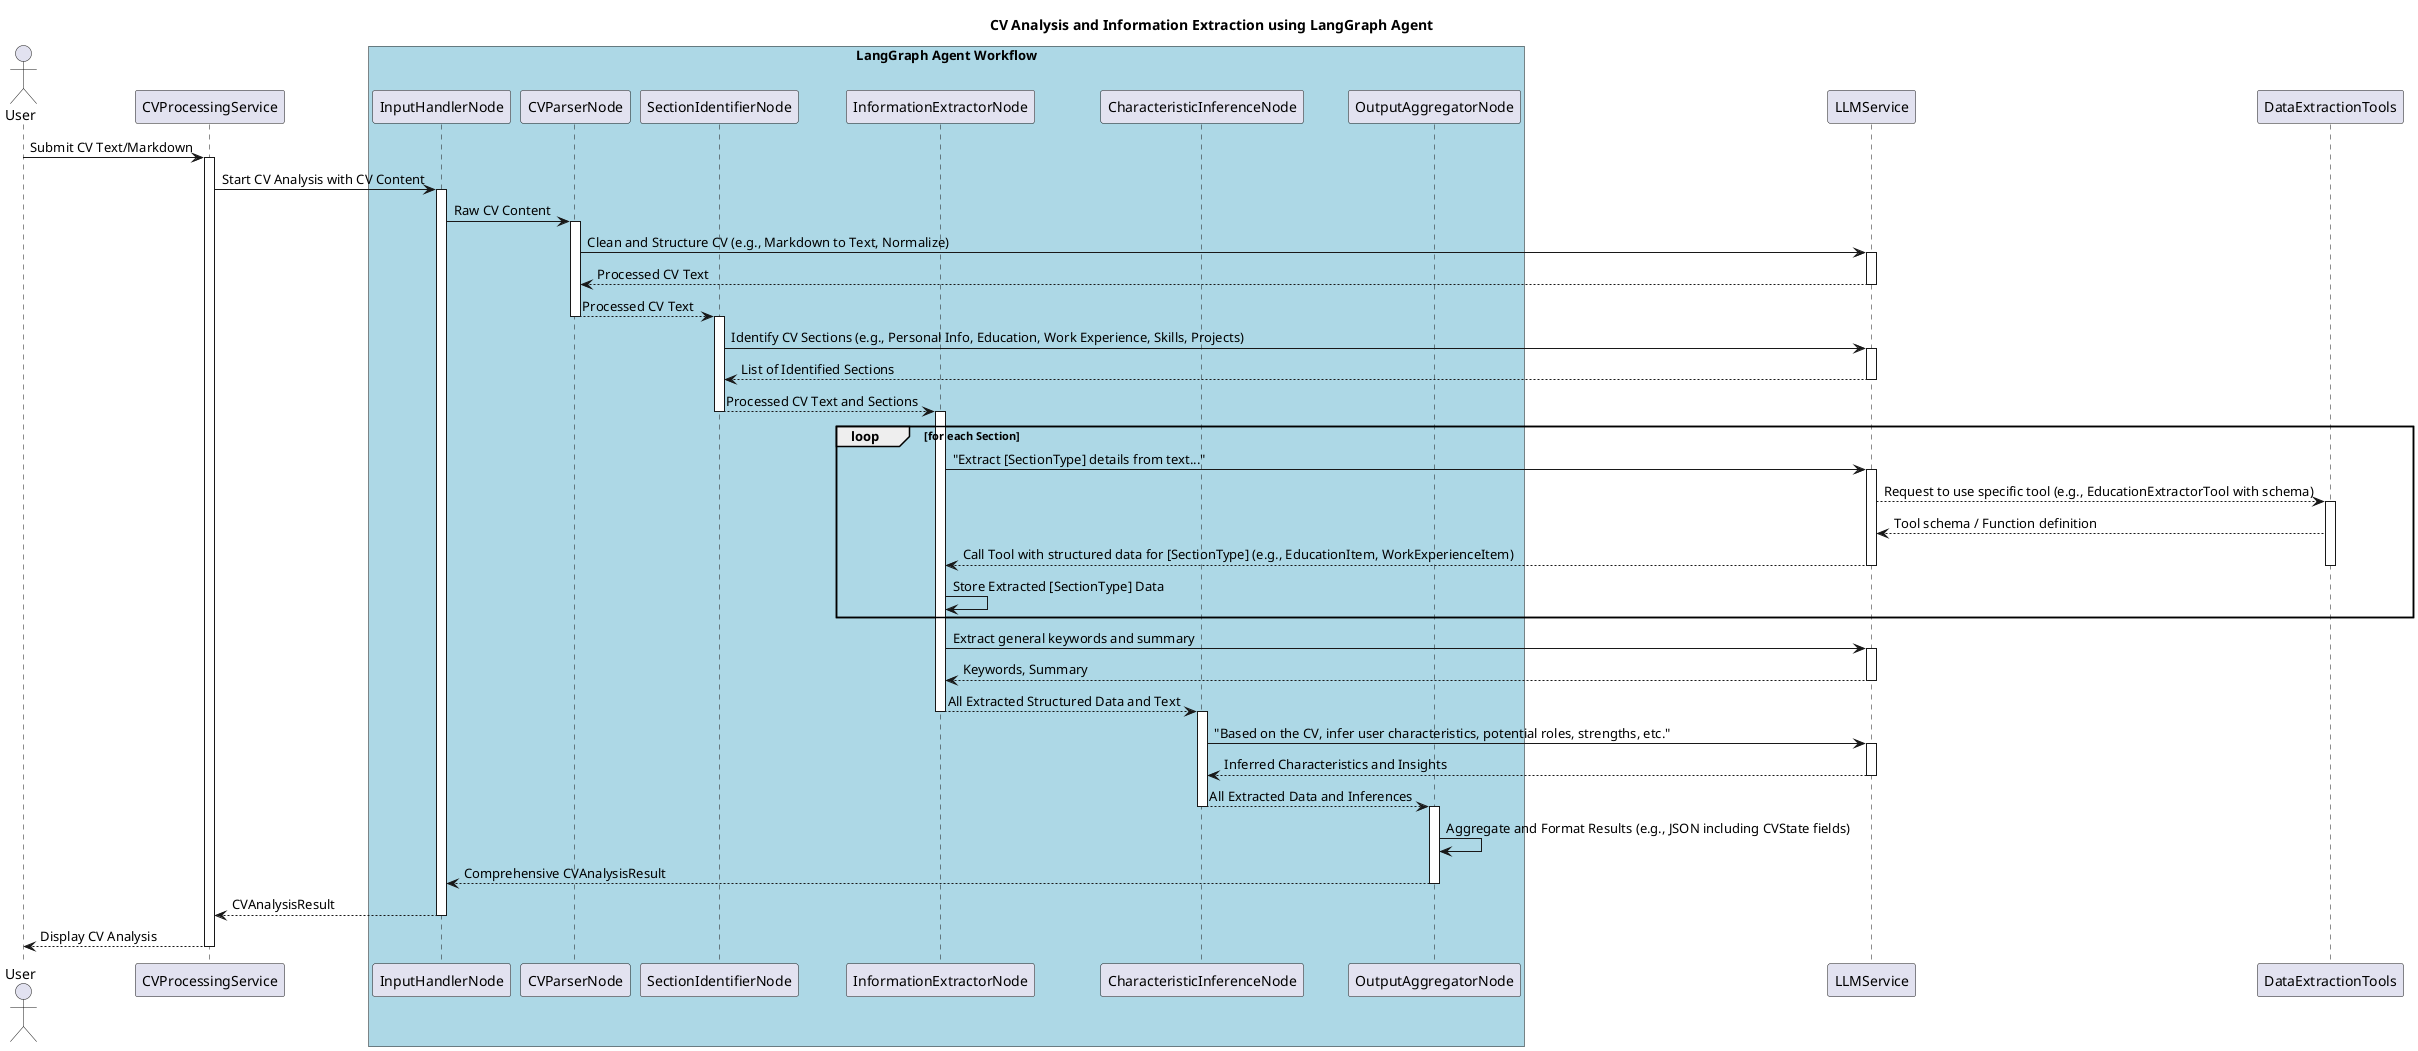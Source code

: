 @startuml
title CV Analysis and Information Extraction using LangGraph Agent

actor User

participant "CVProcessingService" as Service
box "LangGraph Agent Workflow" #LightBlue
    participant "InputHandlerNode" as InputNode
    participant "CVParserNode" as ParserNode
    participant "SectionIdentifierNode" as SectionIdentifier
    participant "InformationExtractorNode" as InfoExtractor
    participant "CharacteristicInferenceNode" as InferenceNode
    participant "OutputAggregatorNode" as OutputNode
end box
participant "LLMService" as LLM
participant "DataExtractionTools" as Tools

User -> Service: Submit CV Text/Markdown
activate Service

Service -> InputNode: Start CV Analysis with CV Content
activate InputNode
    InputNode -> ParserNode: Raw CV Content
    activate ParserNode
        ParserNode -> LLM: Clean and Structure CV (e.g., Markdown to Text, Normalize)
        activate LLM
        LLM --> ParserNode: Processed CV Text
        deactivate LLM
    ParserNode --> SectionIdentifier: Processed CV Text
    deactivate ParserNode
    activate SectionIdentifier
        SectionIdentifier -> LLM: Identify CV Sections (e.g., Personal Info, Education, Work Experience, Skills, Projects)
        activate LLM
        LLM --> SectionIdentifier: List of Identified Sections
        deactivate LLM
    SectionIdentifier --> InfoExtractor: Processed CV Text and Sections
    deactivate SectionIdentifier
    activate InfoExtractor
        loop for each Section
            InfoExtractor -> LLM: "Extract [SectionType] details from text..."
            activate LLM
            LLM --> Tools: Request to use specific tool (e.g., EducationExtractorTool with schema)
            activate Tools
            Tools --> LLM: Tool schema / Function definition
            LLM --> InfoExtractor: Call Tool with structured data for [SectionType] (e.g., EducationItem, WorkExperienceItem)
            deactivate LLM
            deactivate Tools
            InfoExtractor -> InfoExtractor: Store Extracted [SectionType] Data
        end
        InfoExtractor -> LLM: Extract general keywords and summary
        activate LLM
        LLM --> InfoExtractor: Keywords, Summary
        deactivate LLM
    InfoExtractor --> InferenceNode: All Extracted Structured Data and Text
    deactivate InfoExtractor
    activate InferenceNode
        InferenceNode -> LLM: "Based on the CV, infer user characteristics, potential roles, strengths, etc."
        activate LLM
        LLM --> InferenceNode: Inferred Characteristics and Insights
        deactivate LLM
    InferenceNode --> OutputNode: All Extracted Data and Inferences
    deactivate InferenceNode
    activate OutputNode
        OutputNode -> OutputNode: Aggregate and Format Results (e.g., JSON including CVState fields)
    OutputNode --> InputNode: Comprehensive CVAnalysisResult
    deactivate OutputNode
InputNode --> Service: CVAnalysisResult
deactivate InputNode

Service --> User: Display CV Analysis
deactivate Service

@enduml